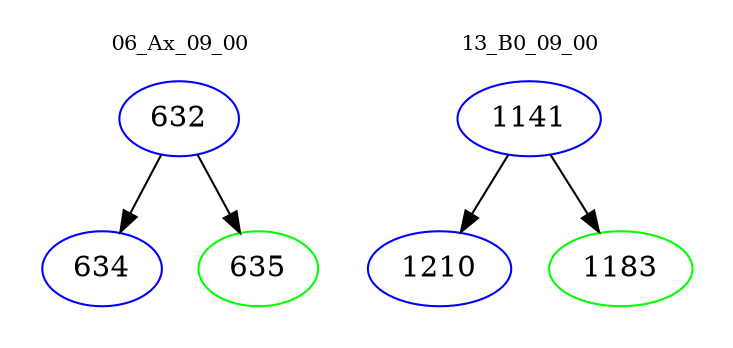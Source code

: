 digraph{
subgraph cluster_0 {
color = white
label = "06_Ax_09_00";
fontsize=10;
T0_632 [label="632", color="blue"]
T0_632 -> T0_634 [color="black"]
T0_634 [label="634", color="blue"]
T0_632 -> T0_635 [color="black"]
T0_635 [label="635", color="green"]
}
subgraph cluster_1 {
color = white
label = "13_B0_09_00";
fontsize=10;
T1_1141 [label="1141", color="blue"]
T1_1141 -> T1_1210 [color="black"]
T1_1210 [label="1210", color="blue"]
T1_1141 -> T1_1183 [color="black"]
T1_1183 [label="1183", color="green"]
}
}
